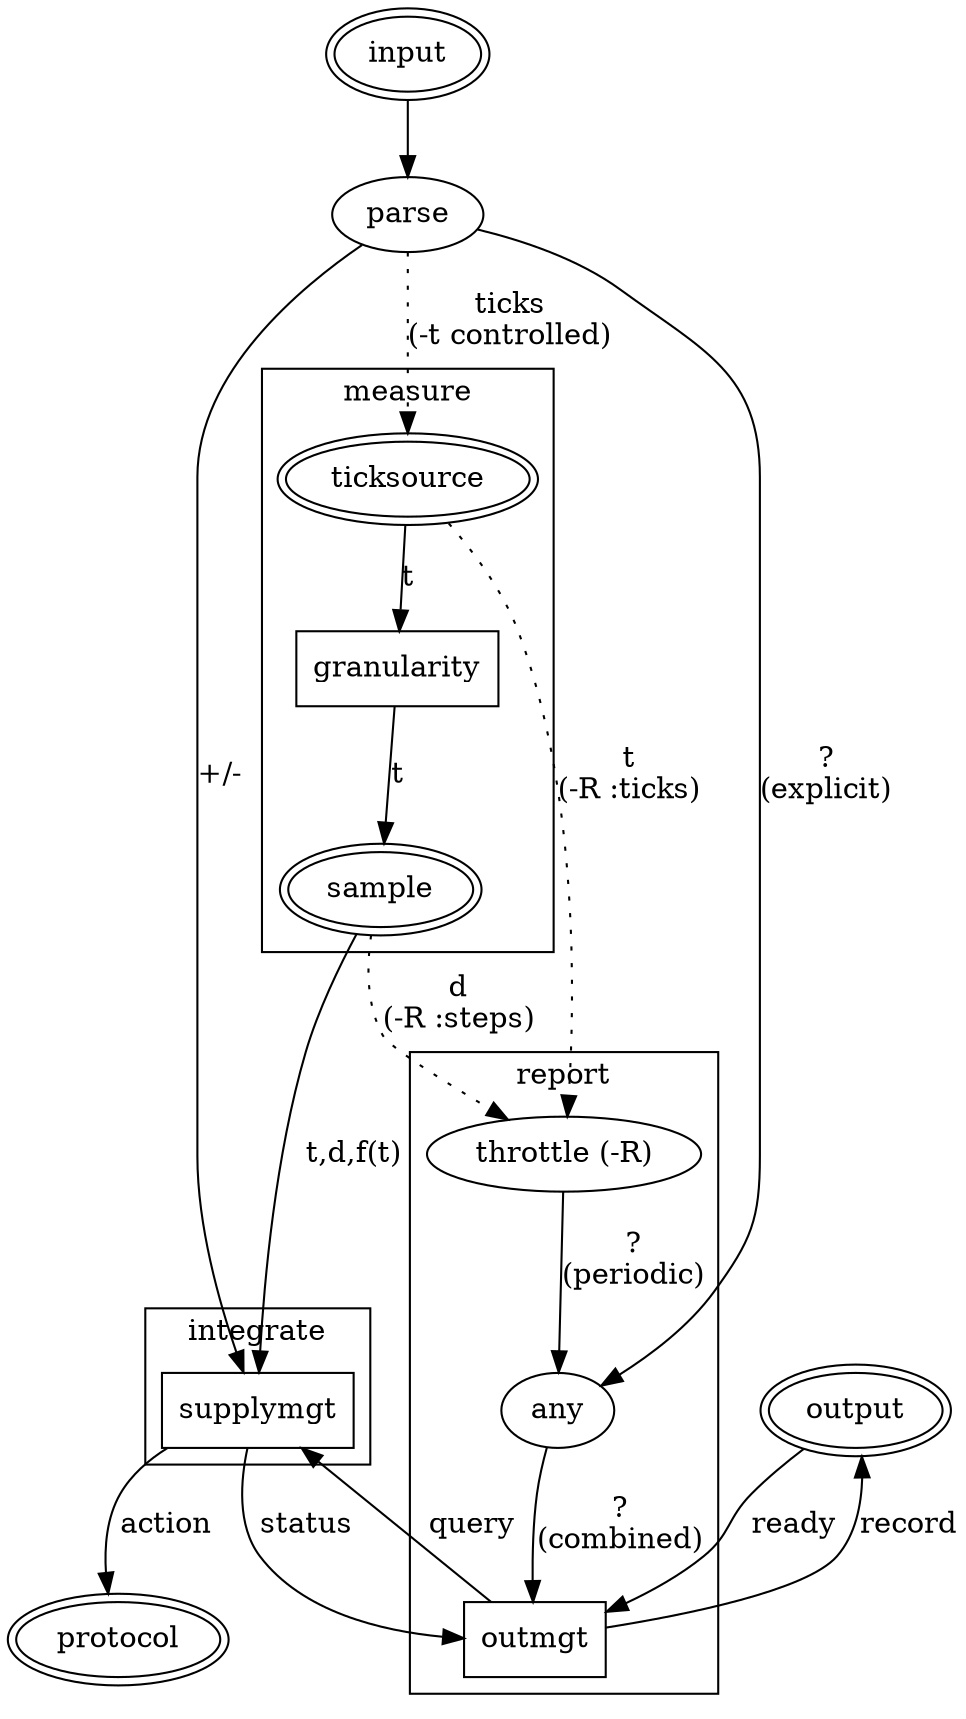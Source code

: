 digraph G {
   input [peripheries=2];
   output [peripheries=2];
   protocol [peripheries=2];

   subgraph cluster0 {
      throttle [label="throttle (-R)"];
      outmgt [shape=box];
      any;
      throttle -> any [label="?\n(periodic)"];
      any -> outmgt [label="?\n(combined)"];
      label="report";
   }
   subgraph cluster1 {
   supplymgt [shape=box];
   label="integrate";
   }
   subgraph cluster2 {
   ticksource [peripheries=2];
   sample [peripheries=2];
   granularity [shape=box];
   ticksource -> granularity [label="t"];
   granularity -> sample [label="t"];
   label="measure";
   }

   input -> parse;
   parse -> supplymgt [label="+/-"];
   parse -> any [label="?\n(explicit)"];
   parse -> ticksource [label="ticks\n(-t controlled)",style=dotted];
   

   sample -> supplymgt [label="t,d,f(t)"];
   supplymgt -> protocol [label="action"];

   ticksource -> throttle [label="t\n(-R :ticks)",style=dotted];
   sample -> throttle [label="d\n(-R :steps)",style=dotted];

   outmgt -> supplymgt [label="query"];
   supplymgt -> outmgt [label="status"];

   output -> outmgt [label="ready"];
   outmgt -> output [label="record"];
  
}